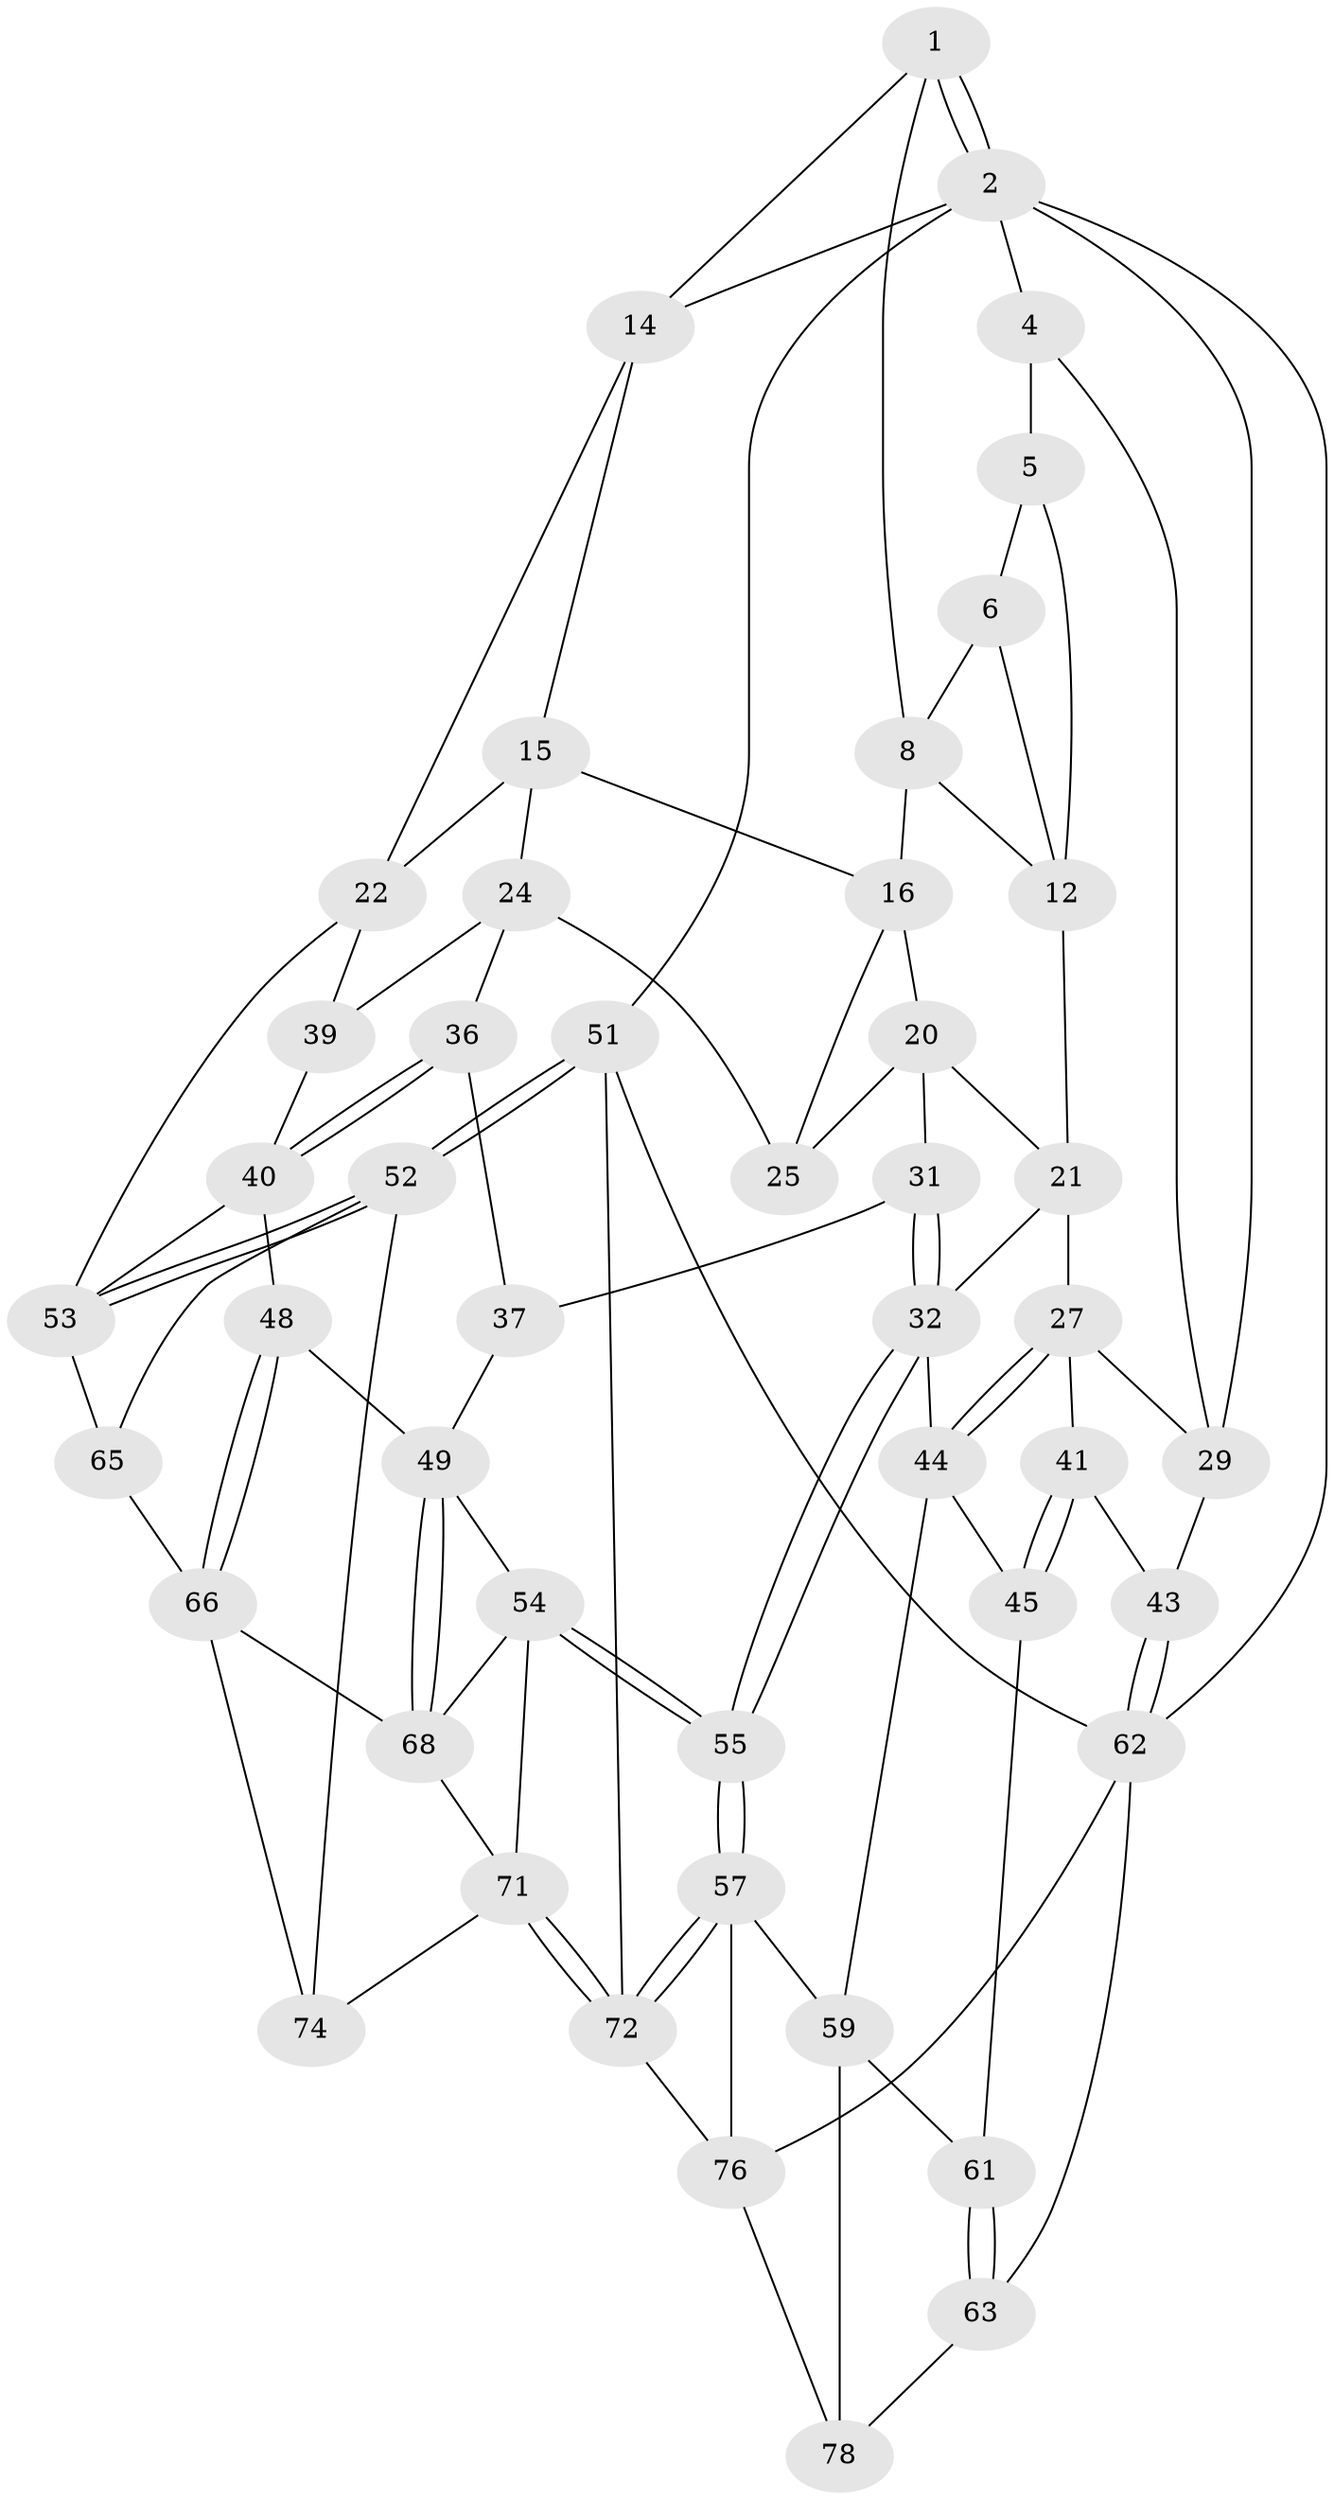 // original degree distribution, {3: 0.024691358024691357, 6: 0.19753086419753085, 4: 0.2345679012345679, 5: 0.5432098765432098}
// Generated by graph-tools (version 1.1) at 2025/42/03/06/25 10:42:31]
// undirected, 47 vertices, 102 edges
graph export_dot {
graph [start="1"]
  node [color=gray90,style=filled];
  1 [pos="+0.75067430003305+0",super="+7"];
  2 [pos="+1+0",super="+3"];
  4 [pos="+0.0704533974784255+0",super="+11"];
  5 [pos="+0.31123754427888584+0",super="+10"];
  6 [pos="+0.4137530493475884+0",super="+9"];
  8 [pos="+0.7030690728467267+0.03476830003171634",super="+17"];
  12 [pos="+0.5128401519734969+0.13619003972800983",super="+13"];
  14 [pos="+0.8219726752333074+0.111870837344351",super="+18"];
  15 [pos="+0.8134490306314967+0.17797961253953476",super="+23"];
  16 [pos="+0.7064511218933839+0.2512547478148155",super="+19"];
  20 [pos="+0.4830993143786275+0.31886854305063844",super="+30"];
  21 [pos="+0.4754647895329971+0.3176454659781661",super="+26"];
  22 [pos="+1+0.2587189051088025",super="+38"];
  24 [pos="+0.8299835058952104+0.41596280245591793",super="+35"];
  25 [pos="+0.7381915068818061+0.39329202624486936"];
  27 [pos="+0.3170205990400037+0.48528070788776134",super="+28"];
  29 [pos="+0.13502653920747448+0.3247527527001905",super="+34"];
  31 [pos="+0.6474575704548902+0.5165781904690319"];
  32 [pos="+0.6106432096964469+0.5646910339975362",super="+33"];
  36 [pos="+0.8145761774634405+0.5211541230488731"];
  37 [pos="+0.7760908385421796+0.5583466230170095"];
  39 [pos="+0.9418378180432326+0.49199564725217376"];
  40 [pos="+0.891720215410584+0.6239213095419599",super="+47"];
  41 [pos="+0.20511259173741508+0.5671528398102954",super="+42"];
  43 [pos="+0+0.39679225145068037"];
  44 [pos="+0.34751127786504693+0.5941427701016987",super="+46"];
  45 [pos="+0.2969549164551821+0.6194359897214374",super="+56"];
  48 [pos="+0.865446735799877+0.6433674092094954"];
  49 [pos="+0.8172329351048692+0.65126580253736",super="+50"];
  51 [pos="+1+1"];
  52 [pos="+1+1",super="+75"];
  53 [pos="+1+0.63325407588962",super="+64"];
  54 [pos="+0.7339309664912593+0.6759414146364761",super="+70"];
  55 [pos="+0.6515005064787509+0.6767442645954908"];
  57 [pos="+0.6045926068098715+0.7721649451417331",super="+58"];
  59 [pos="+0.42372804476592646+0.7256240115970153",super="+60"];
  61 [pos="+0.19205903275142416+0.7300321483706255"];
  62 [pos="+0+0.6920790137430111",super="+81"];
  63 [pos="+0.10823415660843726+0.7751991388572953",super="+80"];
  65 [pos="+0.9299318711323232+0.7311440288495907"];
  66 [pos="+0.8609611824794354+0.7383153328250531",super="+67"];
  68 [pos="+0.8295619739797762+0.7474785489035674",super="+69"];
  71 [pos="+0.768241022304303+0.8572612346612758",super="+73"];
  72 [pos="+0.6774677145419616+1",super="+79"];
  74 [pos="+0.8433256477940181+0.7853178590700707"];
  76 [pos="+0.4944115555962605+1",super="+77"];
  78 [pos="+0.3507481772408699+0.900430476038611"];
  1 -- 2;
  1 -- 2;
  1 -- 8;
  1 -- 14;
  2 -- 51;
  2 -- 4;
  2 -- 62;
  2 -- 14;
  2 -- 29;
  4 -- 5 [weight=2];
  4 -- 29;
  5 -- 6;
  5 -- 12;
  6 -- 8;
  6 -- 12;
  8 -- 16;
  8 -- 12;
  12 -- 21;
  14 -- 15;
  14 -- 22;
  15 -- 16;
  15 -- 24;
  15 -- 22;
  16 -- 25;
  16 -- 20;
  20 -- 21;
  20 -- 25;
  20 -- 31;
  21 -- 32;
  21 -- 27;
  22 -- 53;
  22 -- 39;
  24 -- 25;
  24 -- 36;
  24 -- 39;
  27 -- 44;
  27 -- 44;
  27 -- 41;
  27 -- 29;
  29 -- 43;
  31 -- 32;
  31 -- 32;
  31 -- 37;
  32 -- 55;
  32 -- 55;
  32 -- 44;
  36 -- 37;
  36 -- 40;
  36 -- 40;
  37 -- 49;
  39 -- 40;
  40 -- 48;
  40 -- 53;
  41 -- 45 [weight=2];
  41 -- 45;
  41 -- 43;
  43 -- 62;
  43 -- 62;
  44 -- 45;
  44 -- 59;
  45 -- 61;
  48 -- 49;
  48 -- 66;
  48 -- 66;
  49 -- 68;
  49 -- 68;
  49 -- 54;
  51 -- 52;
  51 -- 52;
  51 -- 72;
  51 -- 62;
  52 -- 53;
  52 -- 53;
  52 -- 65;
  52 -- 74;
  53 -- 65;
  54 -- 55;
  54 -- 55;
  54 -- 68;
  54 -- 71;
  55 -- 57;
  55 -- 57;
  57 -- 72;
  57 -- 72;
  57 -- 59;
  57 -- 76;
  59 -- 61;
  59 -- 78;
  61 -- 63;
  61 -- 63;
  62 -- 63 [weight=2];
  62 -- 76;
  63 -- 78;
  65 -- 66;
  66 -- 68;
  66 -- 74;
  68 -- 71;
  71 -- 72;
  71 -- 72;
  71 -- 74;
  72 -- 76;
  76 -- 78;
}
